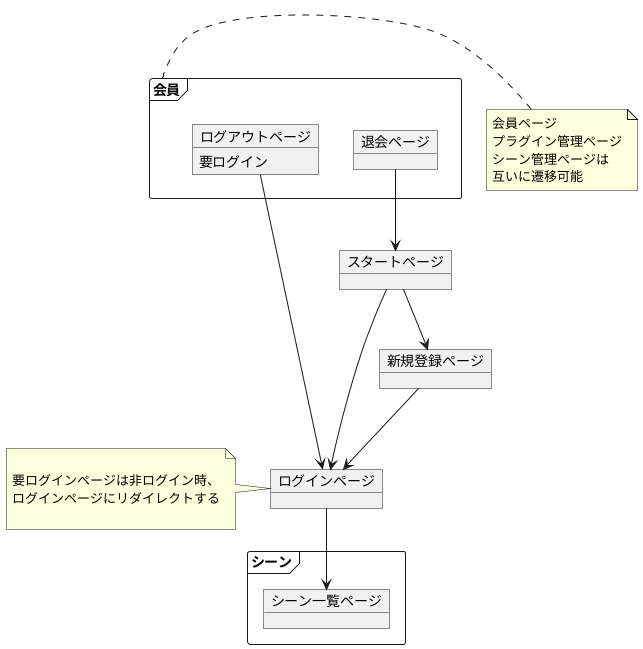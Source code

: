 @startuml main
Object スタートページ    
Object ログインページ
Object 新規登録ページ


package "会員" <<frame>> {
    Object ログアウトページ
    Object 退会ページ
}

package "シーン" <<frame>> {
    Object シーン一覧ページ
}


note right of 会員
    会員ページ
    プラグイン管理ページ
    シーン管理ページは
    互いに遷移可能
end note


ログアウトページ : 要ログイン

ログインページ --> シーン一覧ページ

スタートページ --> ログインページ
スタートページ --> 新規登録ページ
新規登録ページ  -->  ログインページ
ログアウトページ --> ログインページ
退会ページ --> スタートページ


note left of ログインページ
    
	要ログインページは非ログイン時、
	ログインページにリダイレクトする

end note
@enduml